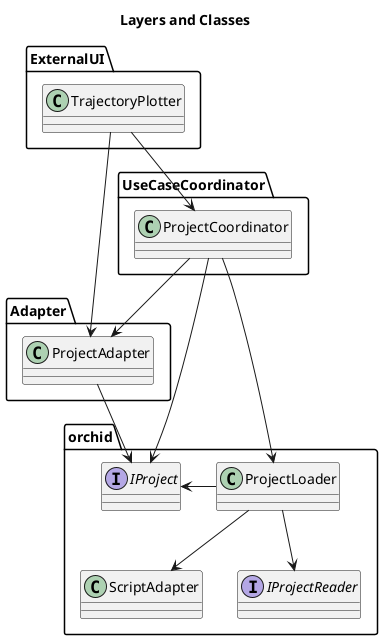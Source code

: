 @startuml

title Layers and Classes

package ExternalUI {
    class TrajectoryPlotter
}
package Adapter {
    class ProjectAdapter
}

package UseCaseCoordinator {
    class ProjectCoordinator
}

package orchid {
    class ProjectLoader
    class ScriptAdapter
    interface IProjectReader
    interface IProject
}

TrajectoryPlotter --> ProjectCoordinator
TrajectoryPlotter --> ProjectAdapter
ProjectCoordinator --> ProjectAdapter
ProjectCoordinator --> ProjectLoader
ProjectCoordinator --> IProject
ProjectLoader --> ScriptAdapter
ProjectLoader --> IProjectReader
ProjectLoader -> IProject
ProjectAdapter --> IProject

@enduml
